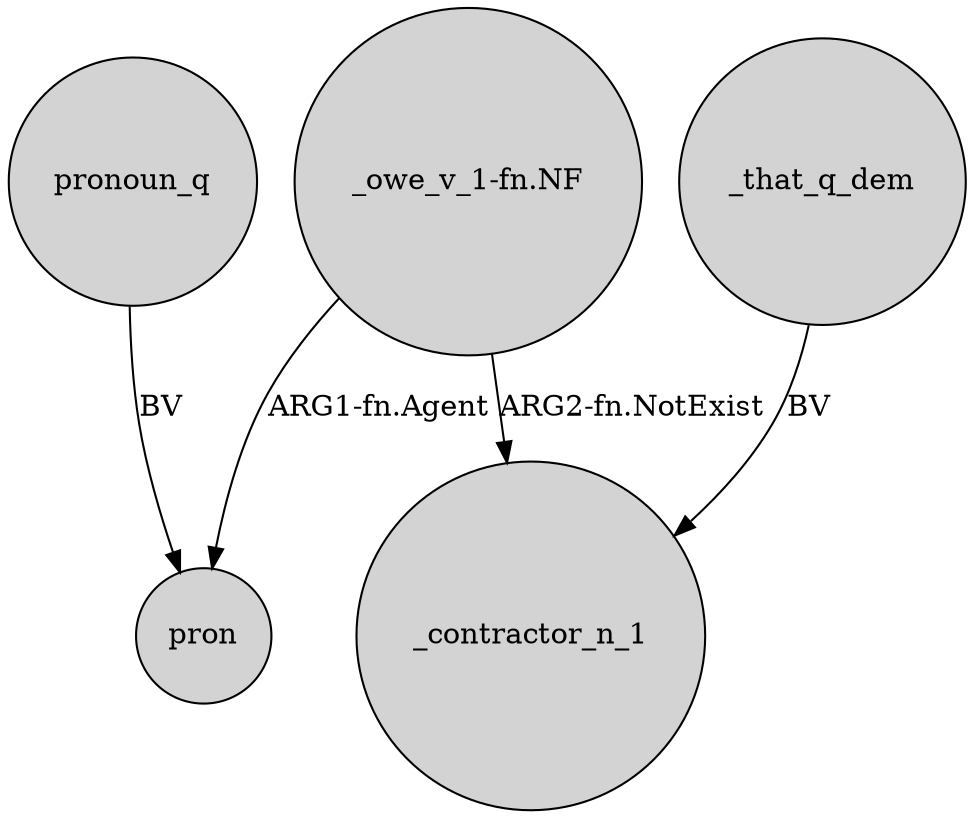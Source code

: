 digraph {
	node [shape=circle style=filled]
	"_owe_v_1-fn.NF" -> pron [label="ARG1-fn.Agent"]
	"_owe_v_1-fn.NF" -> _contractor_n_1 [label="ARG2-fn.NotExist"]
	_that_q_dem -> _contractor_n_1 [label=BV]
	pronoun_q -> pron [label=BV]
}
